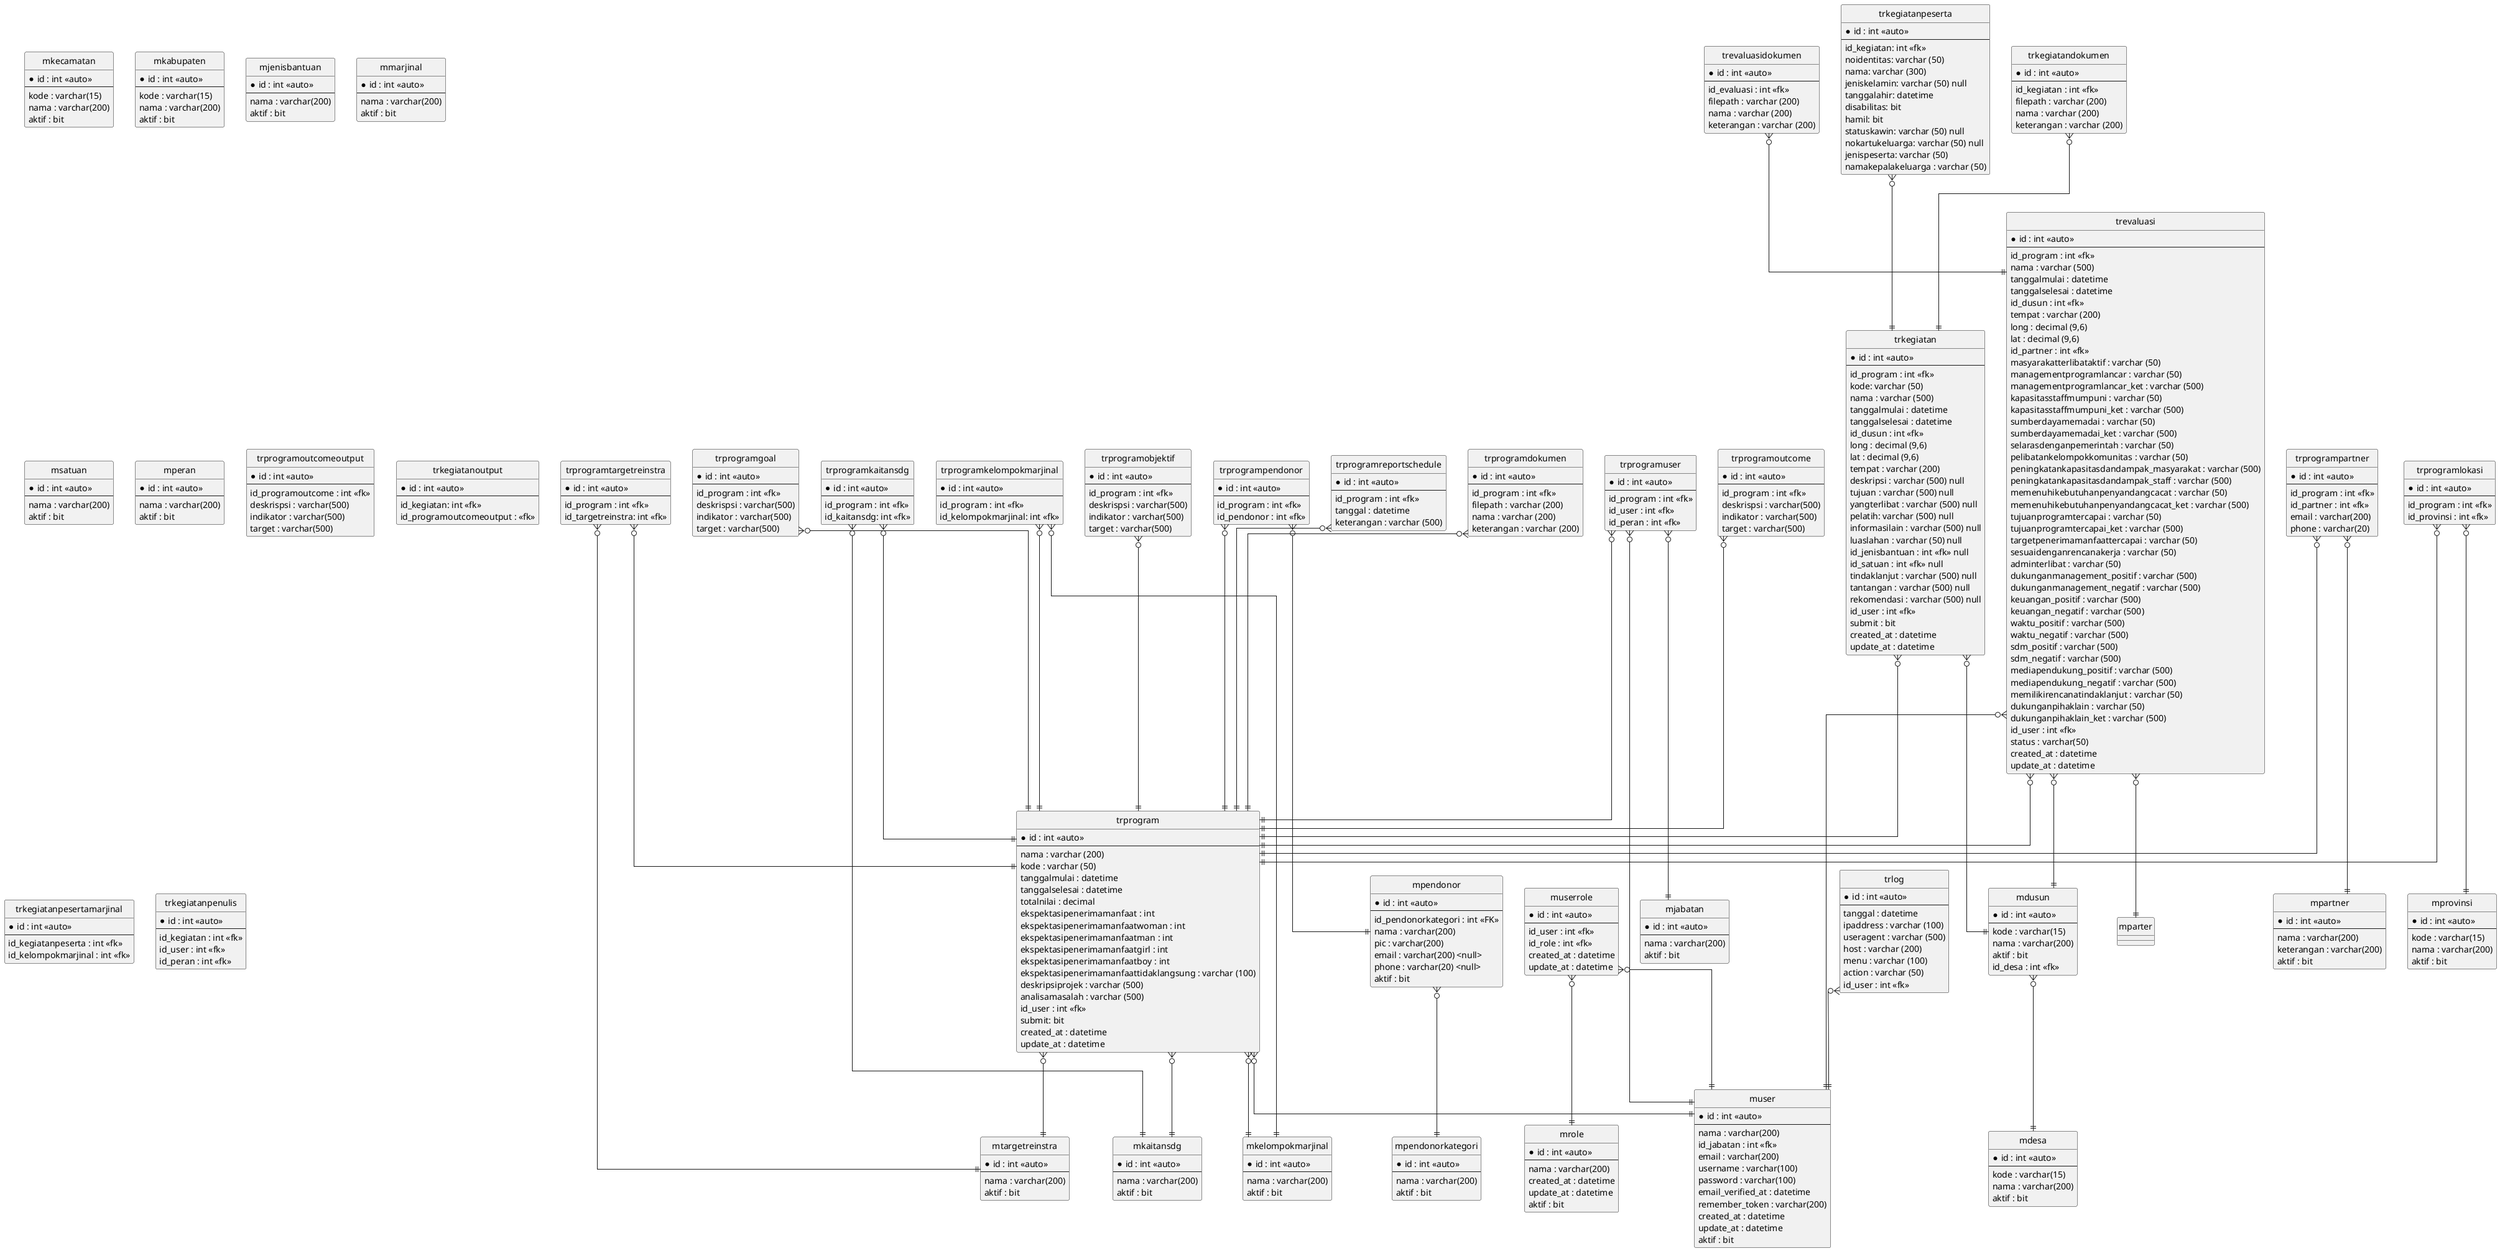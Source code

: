 @startuml erd

hide circle
skinparam linetype ortho

entity "mdusun" as mdusun {
    *id : int <<auto>>
    --
    kode : varchar(15)
    nama : varchar(200)
    aktif : bit
    id_desa : int <<fk>>
}
entity "mdesa" as mdesa {
    *id : int <<auto>>
    --
    kode : varchar(15)
    nama : varchar(200)
    aktif : bit
}

entity "mkecamatan" as mkecamatan {
    *id : int <<auto>>
    --
    kode : varchar(15)
    nama : varchar(200)
    aktif : bit
}

entity "mkabupaten" as mkabupaten {
    *id : int <<auto>>
    --
    kode : varchar(15)
    nama : varchar(200)
    aktif : bit
}

entity "mprovinsi" as mprovinsi {
    *id : int <<auto>>
    --
    kode : varchar(15)
    nama : varchar(200)
    aktif : bit
}

entity "mjabatan" as mjabatan {
    *id : int <<auto>>
    --
    nama : varchar(200)
    aktif : bit
}

entity "mjenisbantuan" as mjenisbantuan {
    *id : int <<auto>>
    --
    nama : varchar(200)
    aktif : bit
}

entity "mtargetreinstra" as mtargetreinstra {
    *id : int <<auto>>
    --
    nama : varchar(200)
    aktif : bit
}

entity "mkaitansdg" as mkaitansdg {
    *id : int <<auto>>
    --
    nama : varchar(200)
    aktif : bit
}

entity "mkelompokmarjinal" as mkelompokmarjinal {
    *id : int <<auto>>
    --
    nama : varchar(200)
    aktif : bit
}

entity "mmarjinal" as mmarjinal{
    *id : int <<auto>>
    --
    nama : varchar(200)
    aktif : bit
}

entity "mpartner" as mpartner {
    *id : int <<auto>>
    --
    nama : varchar(200)
    keterangan : varchar(200)
    aktif : bit
}

entity "msatuan" as msatuan {
    *id : int <<auto>>
    --
    nama : varchar(200)
    aktif : bit
}

entity "mpendonor" as mpendonor{
    *id : int <<auto>>
    --
    id_pendonorkategori : int <<FK>>
    nama : varchar(200)
    pic : varchar(200)
    email : varchar(200) <null>
    phone : varchar(20) <null>
    aktif : bit
}

entity "mpendonorkategori" as mpendonorkategori{
    *id : int <<auto>>
    --
    nama : varchar(200)
    aktif : bit
}

entity "muser" as muser {
    *id : int <<auto>>
    --
    nama : varchar(200)
    id_jabatan : int <<fk>>
    email : varchar(200)
    username : varchar(100)
    password : varchar(100)
    email_verified_at : datetime
    remember_token : varchar(200)
    created_at : datetime
    update_at : datetime
    aktif : bit
}

entity "mrole" as mrole {
    *id : int <<auto>>
    --
    nama : varchar(200)
    created_at : datetime
    update_at : datetime
    aktif : bit
}

entity "muserrole" as muserrole {
    *id : int <<auto>>
    --
    id_user : int <<fk>>
    id_role : int <<fk>>
    created_at : datetime
    update_at : datetime
}

entity "mperan" as mperan {
    *id : int <<auto>>
    --
    nama : varchar(200)
    aktif : bit
}

entity "trprogram" as trprogram {
    *id : int <<auto>>
    --
    nama : varchar (200)
    kode : varchar (50)
    tanggalmulai : datetime
    tanggalselesai : datetime
    totalnilai : decimal
    ekspektasipenerimamanfaat : int
    ekspektasipenerimamanfaatwoman : int
    ekspektasipenerimamanfaatman : int
    ekspektasipenerimamanfaatgirl : int
    ekspektasipenerimamanfaatboy : int
    ekspektasipenerimamanfaattidaklangsung : varchar (100)
    deskripsiprojek : varchar (500)
    analisamasalah : varchar (500)
    id_user : int <<fk>>
    submit: bit
    created_at : datetime
    update_at : datetime
}

entity "trprogramtargetreinstra" as trprogramtargetreinstra {
    *id : int <<auto>>
    --
    id_program : int <<fk>>
    id_targetreinstra: int <<fk>>
}

entity "trprogramkaitansdg" as trprogramkaitansdg {
    *id : int <<auto>>
    --
    id_program : int <<fk>>
    id_kaitansdg: int <<fk>>
}

entity "trprogramkelompokmarjinal" as trprogramkelompokmarjinal {
    *id : int <<auto>>
    --
    id_program : int <<fk>>
    id_kelompokmarjinal: int <<fk>>
}

entity "trprogrampendonor" as trprogrampendonor {
    *id : int <<auto>>
    --
    id_program : int <<fk>>
    id_pendonor : int <<fk>>
}

entity "trprogrampartner" as trprogrampartner {
    *id : int <<auto>>
    --
    id_program : int <<fk>>
    id_partner : int <<fk>>
    email : varchar(200)
    phone : varchar(20)
}

entity "trprogramuser" as trprogramuser {
    *id : int <<auto>>
    --
    id_program : int <<fk>>
    id_user : int <<fk>>
    id_peran : int <<fk>>
}

entity "trprogramgoal" as trprogramgoal {
    *id : int <<auto>>
    --
    id_program : int <<fk>>
    deskrispsi : varchar(500)
    indikator : varchar(500)
    target : varchar(500)
}

entity "trprogramobjektif" as trprogramobjektif {
    *id : int <<auto>>
    --
    id_program : int <<fk>>
    deskrispsi : varchar(500)
    indikator : varchar(500)
    target : varchar(500)
}

entity "trprogramoutcome" as trprogramoutcome {
    *id : int <<auto>>
    --
    id_program : int <<fk>>
    deskrispsi : varchar(500)
    indikator : varchar(500)
    target : varchar(500)
}

entity "trprogramoutcomeoutput" as trprogramoutcomeoutput {
    *id : int <<auto>>
    --
    id_programoutcome : int <<fk>>
    deskrispsi : varchar(500)
    indikator : varchar(500)
    target : varchar(500)
}


entity "trprogramlokasi" as trprogramlokasi {
    *id : int <<auto>>
    --
    id_program : int <<fk>>
    id_provinsi : int <<fk>>
}

entity "trprogramreportschedule" as trprogramreportschedule {
    *id : int <<auto>>
    --
    id_program : int <<fk>>
    tanggal : datetime
    keterangan : varchar (500)
}

entity "trprogramdokumen" as trprogramdokumen {
    *id : int <<auto>>
    --
    id_program : int <<fk>>
    filepath : varchar (200)
    nama : varchar (200)
    keterangan : varchar (200)
}

entity "trkegiatan" as trkegiatan {
    *id : int <<auto>>
    --
    id_program : int <<fk>>
    kode: varchar (50)
    nama : varchar (500)
    tanggalmulai : datetime
    tanggalselesai : datetime
    id_dusun : int <<fk>>
    long : decimal (9,6)
    lat : decimal (9,6)
    tempat : varchar (200)
    deskripsi : varchar (500) null
    tujuan : varchar (500) null
    yangterlibat : varchar (500) null
    pelatih: varchar (500) null
    informasilain : varchar (500) null
    luaslahan : varchar (50) null
    id_jenisbantuan : int <<fk>> null
    id_satuan : int <<fk>> null
    tindaklanjut : varchar (500) null
    tantangan : varchar (500) null
    rekomendasi : varchar (500) null
    id_user : int <<fk>>
    submit : bit
    created_at : datetime
    update_at : datetime
}

entity "trkegiatanoutput" as trkegiatanoutput {
    *id : int <<auto>>
    --
    id_kegiatan: int <<fk>>
    id_programoutcomeoutput : <<fk>>
}

entity "trkegiatanpeserta" as trkegiatanpeserta {
    *id : int <<auto>>
    --
    id_kegiatan: int <<fk>>
    noidentitas: varchar (50)
    nama: varchar (300)
    jeniskelamin: varchar (50) null
    tanggalahir: datetime
    disabilitas: bit
    hamil: bit
    statuskawin: varchar (50) null
    nokartukeluarga: varchar (50) null
    jenispeserta: varchar (50) 
    namakepalakeluarga : varchar (50)
}

entity "trkegiatanpesertamarjinal" as trkegiatanpesertamarjinal {
    *id : int <<auto>>
    --
    id_kegiatanpeserta : int <<fk>>
    id_kelompokmarjinal : int <<fk>>
}

entity "trkegiatandokumen" as trkegiatandokumen {
    *id : int <<auto>>
    --
    id_kegiatan : int <<fk>>
    filepath : varchar (200)
    nama : varchar (200)
    keterangan : varchar (200)
}

entity "trkegiatanpenulis" as trkegiatanpenulis {
    *id : int <<auto>>
    --
    id_kegiatan : int <<fk>>
    id_user : int <<fk>>
    id_peran : int <<fk>>
}

entity "trevaluasi" as trevaluasi {
    *id : int <<auto>>
    --
    id_program : int <<fk>>
    nama : varchar (500)
    tanggalmulai : datetime
    tanggalselesai : datetime
    id_dusun : int <<fk>>
    tempat : varchar (200)
    long : decimal (9,6)
    lat : decimal (9,6)
    id_partner : int <<fk>>
    masyarakatterlibataktif : varchar (50)
    managementprogramlancar : varchar (50)
    managementprogramlancar_ket : varchar (500)
    kapasitasstaffmumpuni : varchar (50)
    kapasitasstaffmumpuni_ket : varchar (500)
    sumberdayamemadai : varchar (50)
    sumberdayamemadai_ket : varchar (500)
    selarasdenganpemerintah : varchar (50)
    pelibatankelompokkomunitas : varchar (50)
    peningkatankapasitasdandampak_masyarakat : varchar (500)
    peningkatankapasitasdandampak_staff : varchar (500)
    memenuhikebutuhanpenyandangcacat : varchar (50)
    memenuhikebutuhanpenyandangcacat_ket : varchar (500)
    tujuanprogramtercapai : varchar (50)
    tujuanprogramtercapai_ket : varchar (500)
    targetpenerimamanfaattercapai : varchar (50)
    sesuaidenganrencanakerja : varchar (50)
    adminterlibat : varchar (50)
    dukunganmanagement_positif : varchar (500)
    dukunganmanagement_negatif : varchar (500)
    keuangan_positif : varchar (500)
    keuangan_negatif : varchar (500)
    waktu_positif : varchar (500)
    waktu_negatif : varchar (500)
    sdm_positif : varchar (500)
    sdm_negatif : varchar (500)
    mediapendukung_positif : varchar (500)
    mediapendukung_negatif : varchar (500)
    memilikirencanatindaklanjut : varchar (50)
    dukunganpihaklain : varchar (50)
    dukunganpihaklain_ket : varchar (500)
    id_user : int <<fk>>
    status : varchar(50)
    created_at : datetime
    update_at : datetime
}

entity "trevaluasidokumen" as trevaluasidokumen {
    *id : int <<auto>>
    --
    id_evaluasi : int <<fk>>
    filepath : varchar (200)
    nama : varchar (200)
    keterangan : varchar (200)
}

entity "trlog" as trlog {
    *id : int <<auto>>
    --
    tanggal : datetime
    ipaddress : varchar (100)
    useragent : varchar (500)
    host : varchar (200)
    menu : varchar (100)
    action : varchar (50)
    id_user : int <<fk>>
}

mdusun }o--|| mdesa
muserrole }o--|| muser
muserrole }o--|| mrole
mpendonor }o--|| mpendonorkategori
trprogram }o--|| mkelompokmarjinal
trprogram }o--|| mtargetreinstra
trprogram }o--|| mkaitansdg
trprogram }o--|| muser
trprogrampendonor }o--|| trprogram
trprogrampendonor }o--|| mpendonor
trprogrampartner }o--|| trprogram
trprogrampartner }o--|| mpartner
trprogramuser }o--|| trprogram
trprogramuser }o--|| muser
trprogramuser }o--|| mjabatan
trprogramgoal }o--|| trprogram
trprogramobjektif }o--|| trprogram
trprogramoutcome }o--|| trprogram
trprogramlokasi }o--|| trprogram
trprogramlokasi }o--|| mprovinsi
trprogramreportschedule }o--|| trprogram
trprogramdokumen }o--|| trprogram
trkegiatan }o--|| trprogram
trkegiatanpeserta }o--|| trkegiatan
trkegiatandokumen }o--|| trkegiatan
trkegiatan }o--|| mdusun
trevaluasi }o--|| mdusun
trevaluasi }o--|| mparter
trevaluasi }o--|| trprogram
trevaluasi }o--|| muser
trevaluasidokumen }o--|| trevaluasi
trprogramtargetreinstra }o--|| trprogram
trprogramtargetreinstra }o--|| mtargetreinstra
trprogramkaitansdg }o--|| trprogram
trprogramkaitansdg }o--|| mkaitansdg
trprogramkelompokmarjinal }o--|| trprogram
trprogramkelompokmarjinal }o--|| mkelompokmarjinal
trlog }o--|| muser
@enduml